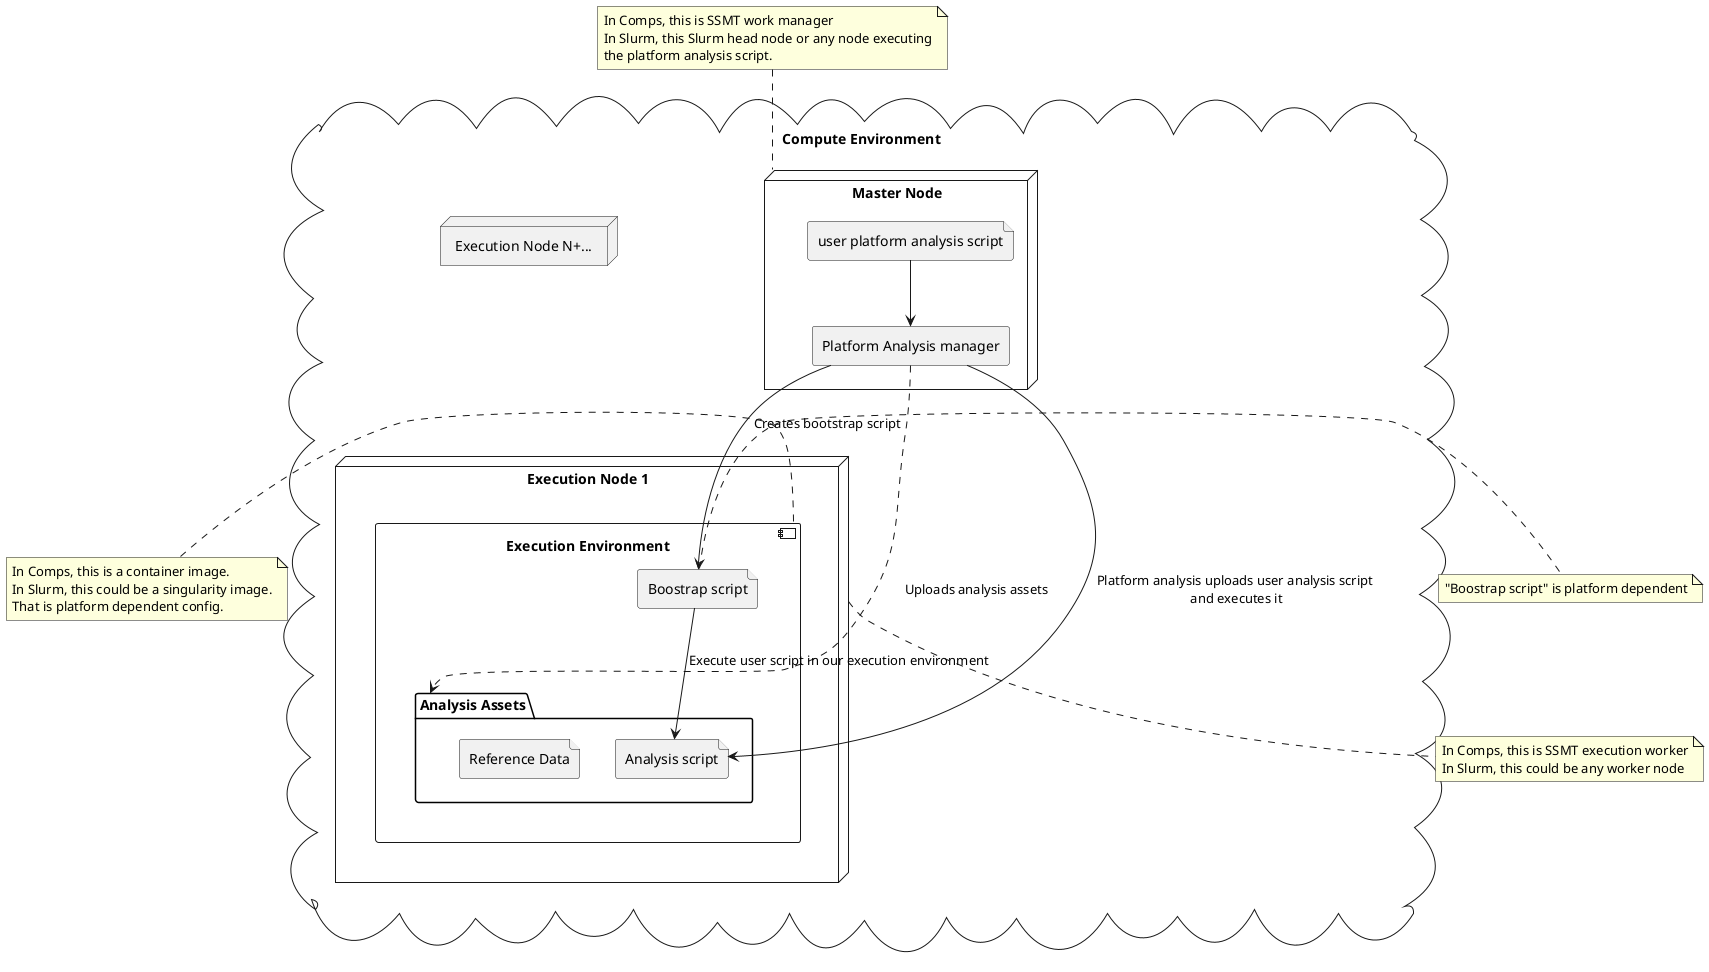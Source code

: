 @startuml
'https://plantuml.com/deployment-diagram


cloud "Compute Environment" as ce {
    node "Master Node" as mn {
        file "user platform analysis script" as pas
        agent "Platform Analysis manager" as pam
    }
    node "Execution Node 1" as n1 {
        component "Execution Environment" as ee {
            file "Boostrap script" as bs

            folder "Analysis Assets" as aa {
                file "Analysis script" as ans
                file "Reference Data" as rd
            }
        }
    }
    node "Execution Node N+..." as n2
}

pas --> pam
pam --> bs: Creates bootstrap script
pam ..> aa : Uploads analysis assets
pam --> ans: Platform analysis uploads user analysis script\n and executes it
bs --> ans: Execute user script in our execution environment


note top of mn
  In Comps, this is SSMT work manager
  In Slurm, this Slurm head node or any node executing
  the platform analysis script.
end note

note left of ee
  In Comps, this is a container image.
  In Slurm, this could be a singularity image.
  That is platform dependent config.
end note

note bottom of n1
  In Comps, this is SSMT execution worker
  In Slurm, this could be any worker node
end note


note right of bs
  "Boostrap script" is platform dependent
end note
@enduml